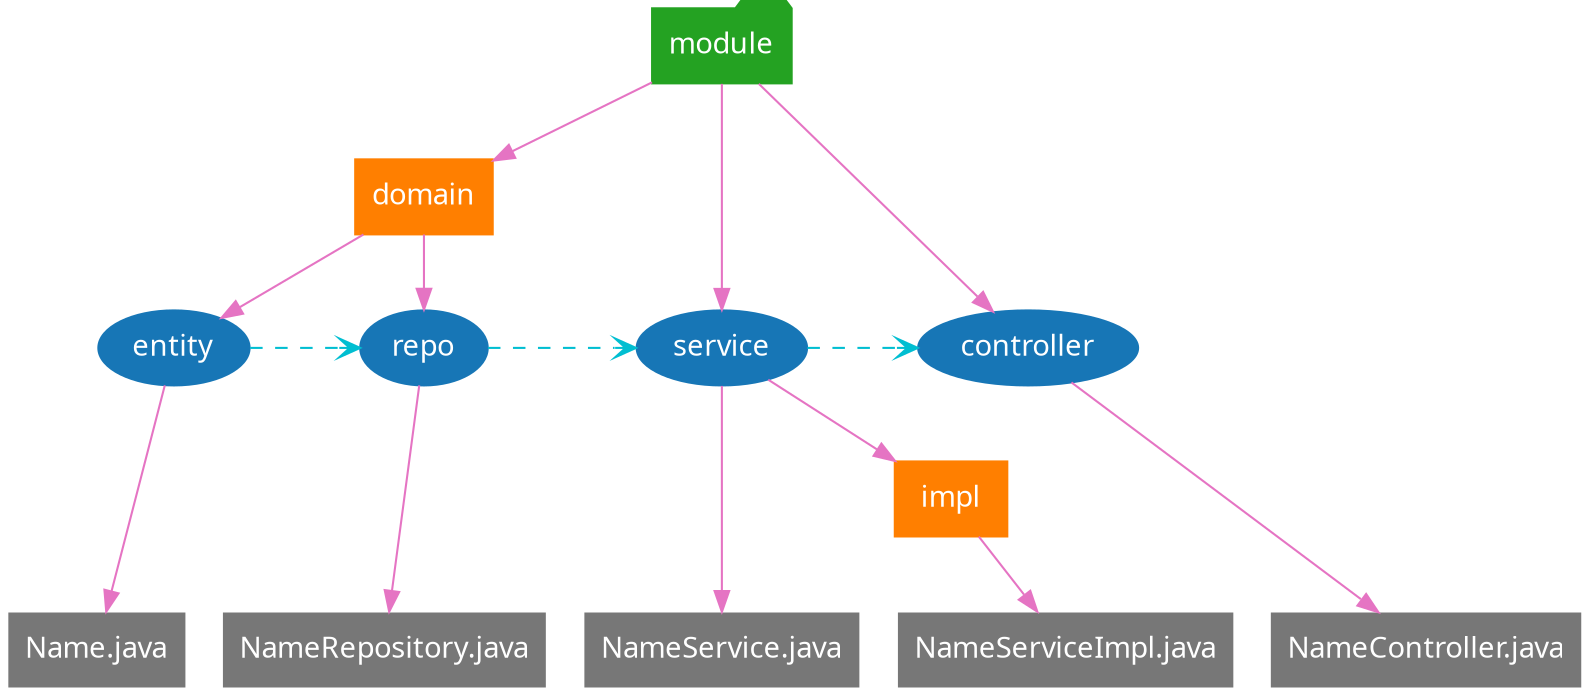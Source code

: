 digraph G {
  // rankdir="LR";
  compound=true;

  node [shape=folder, style=filled, color="#24a222", fontcolor="white", fontname="Helvetia"];
  module;

  node [shape=ellipse, style=filled, color="#1776b6"];
  service;
  controller;
  repository[label="repo"];
  entity;

  node [shape=record, style=filled, color="#ff7f00"];
  domain;
  service_impl[label="impl"];

  edge [style=solid, color="#e574c3"];
  module -> {domain, service, controller};
  domain -> {entity, repository};
  service -> service_impl;

  node [shape=plaintext, style=filled, color="#777777"];
  {
    rank="same";
    Name[label="Name.java"];
    NameRepository[label="NameRepository.java"];
    NameService[label="NameService.java"];
    NameServiceImpl[label="NameServiceImpl.java"];
    NameController[label="NameController.java"];
  }

  edge [shape=dot, style=solid];
  entity -> Name;
  repository -> NameRepository;
  service -> NameService;
  service_impl -> NameServiceImpl;
  controller -> NameController;

  edge[style=dashed, arrowhead="vee", color="#00bed1", minlen=3];
  {
    rank="same";
    entity -> repository -> service -> controller;
  }
}
